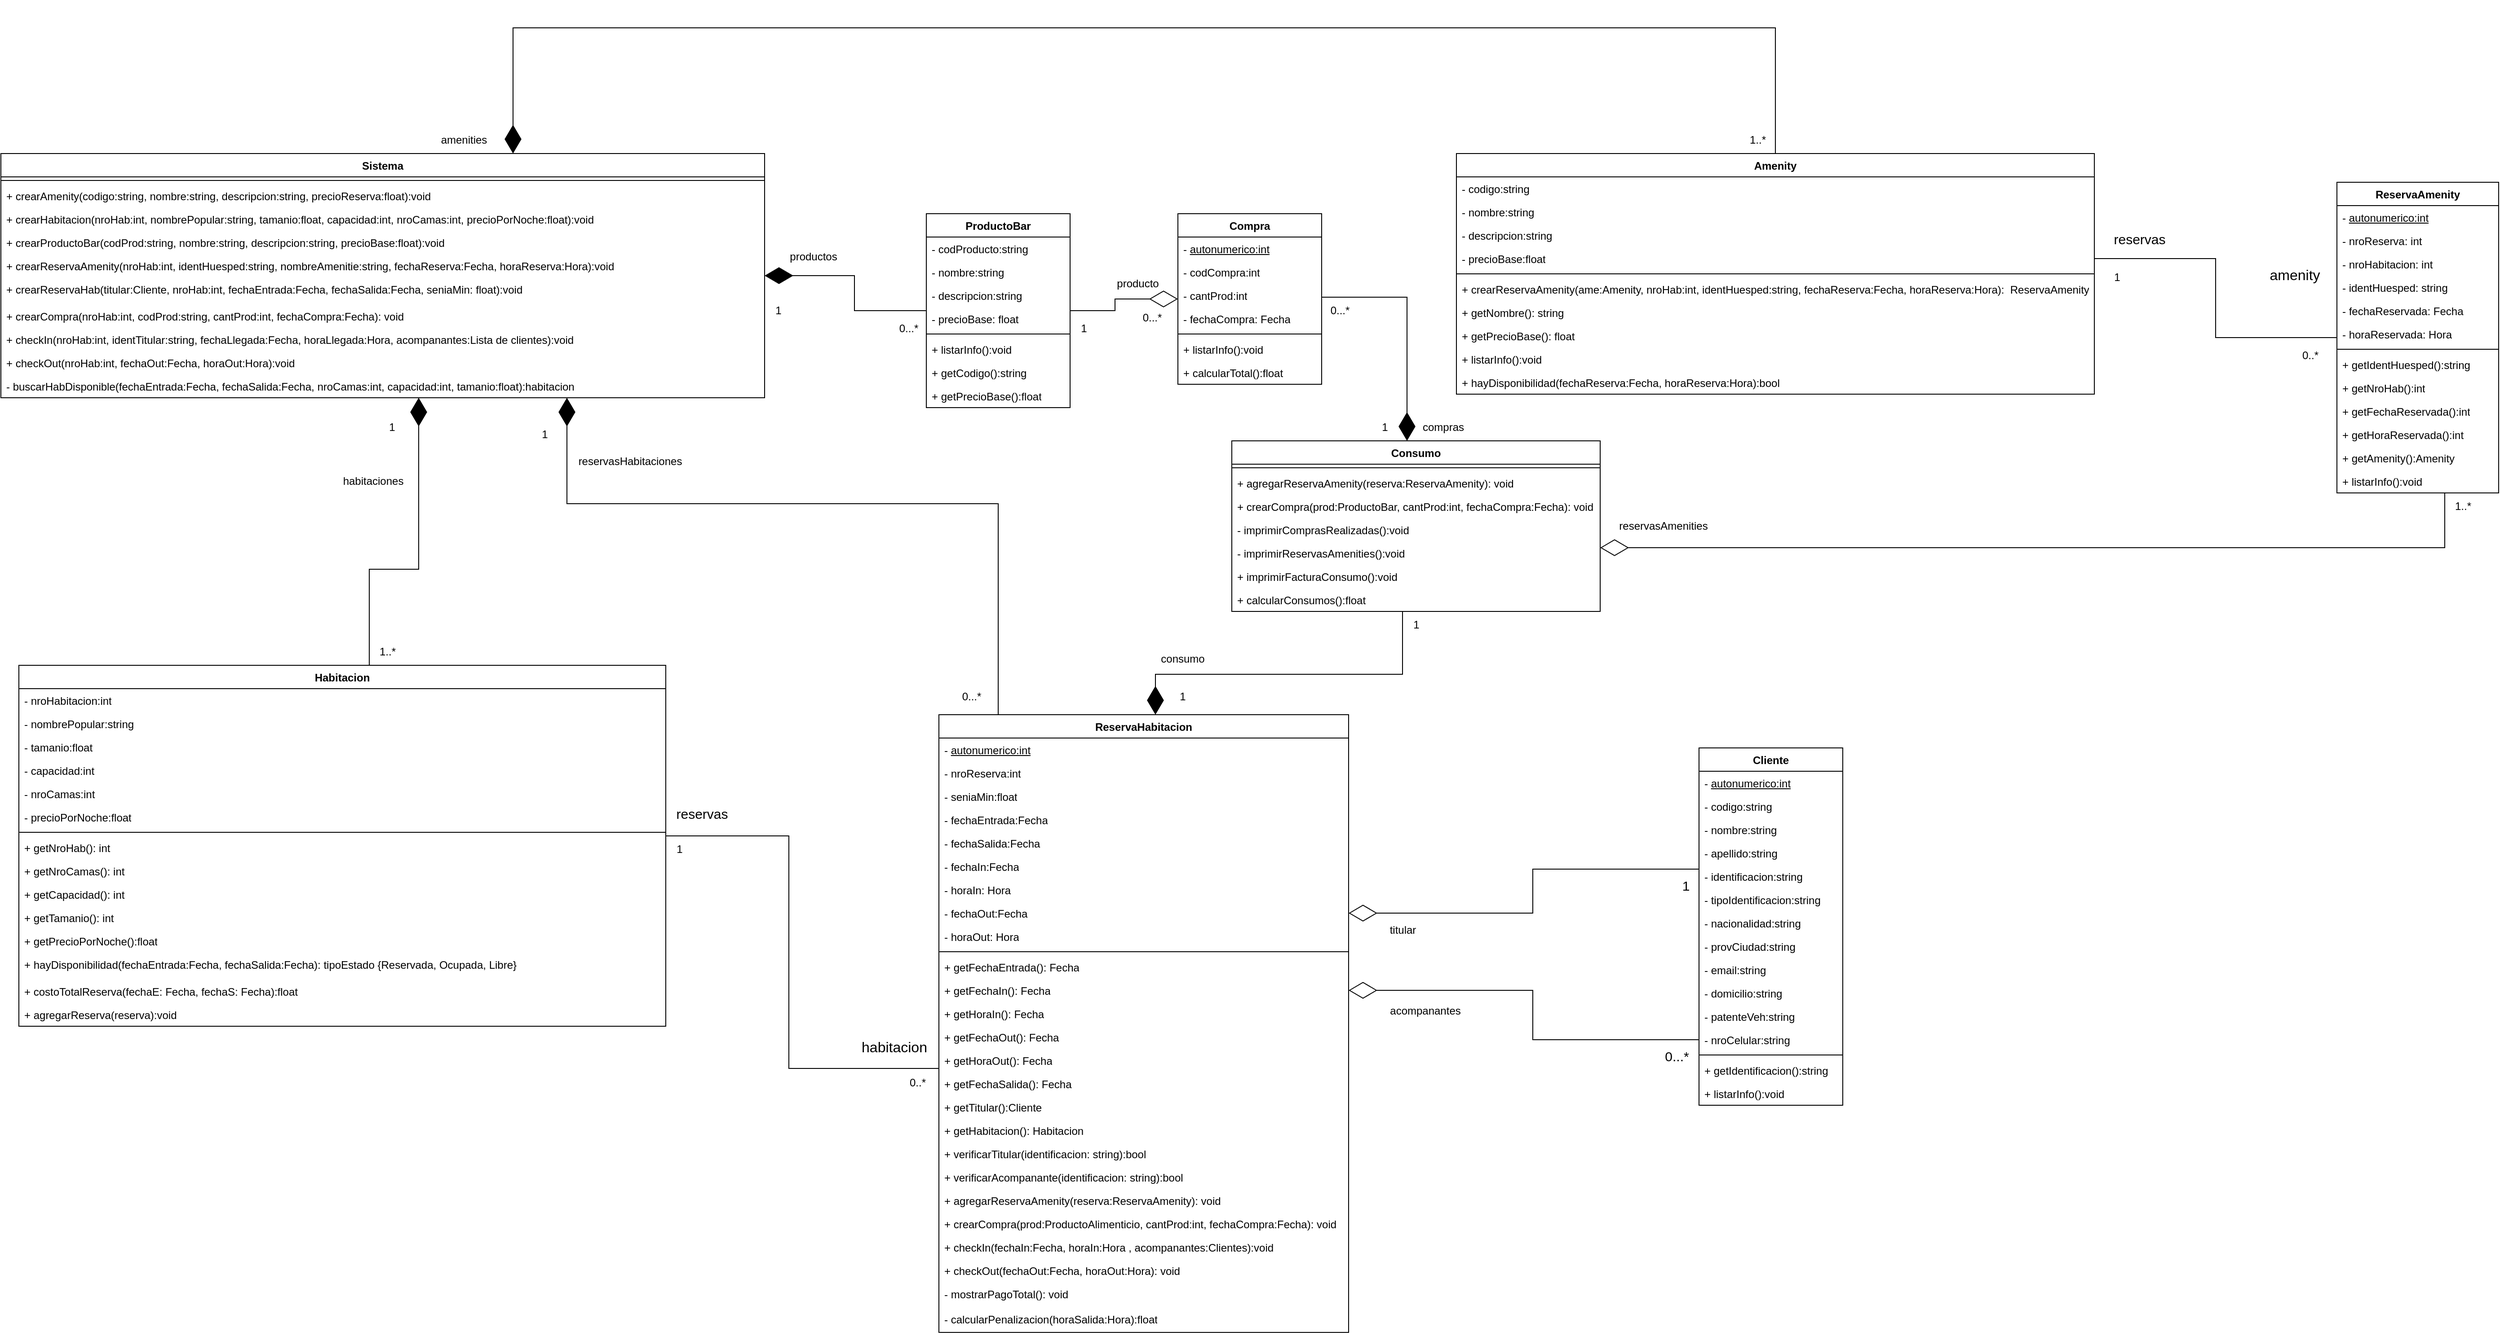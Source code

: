 <mxfile version="22.1.5" type="device">
  <diagram name="Página-1" id="7AKAMnoTI9akMSZus5dm">
    <mxGraphModel dx="8397" dy="5479" grid="1" gridSize="10" guides="1" tooltips="1" connect="1" arrows="1" fold="1" page="1" pageScale="1" pageWidth="827" pageHeight="1169" math="0" shadow="0">
      <root>
        <mxCell id="0" />
        <mxCell id="1" parent="0" />
        <mxCell id="BxjMq_bjidp_WkL2_Z5M-1" style="edgeStyle=orthogonalEdgeStyle;rounded=0;orthogonalLoop=1;jettySize=auto;html=1;endArrow=none;endFill=0;startArrow=diamondThin;startFill=1;startSize=29;entryX=0.5;entryY=0;entryDx=0;entryDy=0;endSize=9;" edge="1" parent="1" source="BxjMq_bjidp_WkL2_Z5M-3" target="BxjMq_bjidp_WkL2_Z5M-77">
          <mxGeometry relative="1" as="geometry">
            <Array as="points">
              <mxPoint x="-50" y="-1030" />
              <mxPoint x="1355" y="-1030" />
            </Array>
            <mxPoint x="-50" y="-909" as="sourcePoint" />
            <mxPoint x="1415" y="-930" as="targetPoint" />
          </mxGeometry>
        </mxCell>
        <mxCell id="BxjMq_bjidp_WkL2_Z5M-2" style="edgeStyle=orthogonalEdgeStyle;rounded=0;orthogonalLoop=1;jettySize=auto;html=1;entryX=0.25;entryY=0;entryDx=0;entryDy=0;endArrow=none;endFill=0;startArrow=diamondThin;startFill=1;startSize=29;" edge="1" parent="1" source="BxjMq_bjidp_WkL2_Z5M-3" target="BxjMq_bjidp_WkL2_Z5M-30">
          <mxGeometry relative="1" as="geometry">
            <Array as="points">
              <mxPoint x="10" y="-500" />
              <mxPoint x="490" y="-500" />
            </Array>
          </mxGeometry>
        </mxCell>
        <mxCell id="BxjMq_bjidp_WkL2_Z5M-3" value="Sistema" style="swimlane;fontStyle=1;align=center;verticalAlign=top;childLayout=stackLayout;horizontal=1;startSize=26;horizontalStack=0;resizeParent=1;resizeParentMax=0;resizeLast=0;collapsible=1;marginBottom=0;whiteSpace=wrap;html=1;" vertex="1" parent="1">
          <mxGeometry x="-620" y="-890" width="850" height="272" as="geometry" />
        </mxCell>
        <mxCell id="BxjMq_bjidp_WkL2_Z5M-4" value="" style="line;strokeWidth=1;fillColor=none;align=left;verticalAlign=middle;spacingTop=-1;spacingLeft=3;spacingRight=3;rotatable=0;labelPosition=right;points=[];portConstraint=eastwest;strokeColor=inherit;" vertex="1" parent="BxjMq_bjidp_WkL2_Z5M-3">
          <mxGeometry y="26" width="850" height="8" as="geometry" />
        </mxCell>
        <mxCell id="BxjMq_bjidp_WkL2_Z5M-5" value="+ crearAmenity(codigo:string, nombre:string, descripcion:string, precioReserva:float):void" style="text;strokeColor=none;fillColor=none;align=left;verticalAlign=top;spacingLeft=4;spacingRight=4;overflow=hidden;rotatable=0;points=[[0,0.5],[1,0.5]];portConstraint=eastwest;whiteSpace=wrap;html=1;" vertex="1" parent="BxjMq_bjidp_WkL2_Z5M-3">
          <mxGeometry y="34" width="850" height="26" as="geometry" />
        </mxCell>
        <mxCell id="BxjMq_bjidp_WkL2_Z5M-6" value="+ crearHabitacion(nroHab:int, nombrePopular:string, tamanio:float, capacidad:int, nroCamas:int, precioPorNoche:float):void" style="text;strokeColor=none;fillColor=none;align=left;verticalAlign=top;spacingLeft=4;spacingRight=4;overflow=hidden;rotatable=0;points=[[0,0.5],[1,0.5]];portConstraint=eastwest;whiteSpace=wrap;html=1;" vertex="1" parent="BxjMq_bjidp_WkL2_Z5M-3">
          <mxGeometry y="60" width="850" height="26" as="geometry" />
        </mxCell>
        <mxCell id="BxjMq_bjidp_WkL2_Z5M-7" value="+ crearProductoBar(codProd:string, nombre:string, descripcion:string, precioBase:float):void" style="text;strokeColor=none;fillColor=none;align=left;verticalAlign=top;spacingLeft=4;spacingRight=4;overflow=hidden;rotatable=0;points=[[0,0.5],[1,0.5]];portConstraint=eastwest;whiteSpace=wrap;html=1;" vertex="1" parent="BxjMq_bjidp_WkL2_Z5M-3">
          <mxGeometry y="86" width="850" height="26" as="geometry" />
        </mxCell>
        <mxCell id="BxjMq_bjidp_WkL2_Z5M-8" value="+ crearReservaAmenity(nroHab:int, identHuesped:string, nombreAmenitie:string, fechaReserva:Fecha, horaReserva:Hora):void" style="text;strokeColor=none;fillColor=none;align=left;verticalAlign=top;spacingLeft=4;spacingRight=4;overflow=hidden;rotatable=0;points=[[0,0.5],[1,0.5]];portConstraint=eastwest;whiteSpace=wrap;html=1;" vertex="1" parent="BxjMq_bjidp_WkL2_Z5M-3">
          <mxGeometry y="112" width="850" height="26" as="geometry" />
        </mxCell>
        <mxCell id="BxjMq_bjidp_WkL2_Z5M-9" value="+ crearReservaHab(titular:Cliente, nroHab:int, fechaEntrada:Fecha, fechaSalida:Fecha, seniaMin: float):void" style="text;strokeColor=none;fillColor=none;align=left;verticalAlign=top;spacingLeft=4;spacingRight=4;overflow=hidden;rotatable=0;points=[[0,0.5],[1,0.5]];portConstraint=eastwest;whiteSpace=wrap;html=1;" vertex="1" parent="BxjMq_bjidp_WkL2_Z5M-3">
          <mxGeometry y="138" width="850" height="30" as="geometry" />
        </mxCell>
        <mxCell id="BxjMq_bjidp_WkL2_Z5M-10" value="+ crearCompra(nroHab:int, codProd:string, cantProd:int, fechaCompra:Fecha): void" style="text;strokeColor=none;fillColor=none;align=left;verticalAlign=top;spacingLeft=4;spacingRight=4;overflow=hidden;rotatable=0;points=[[0,0.5],[1,0.5]];portConstraint=eastwest;whiteSpace=wrap;html=1;" vertex="1" parent="BxjMq_bjidp_WkL2_Z5M-3">
          <mxGeometry y="168" width="850" height="26" as="geometry" />
        </mxCell>
        <mxCell id="BxjMq_bjidp_WkL2_Z5M-11" value="+ checkIn(nroHab:int, identTitular:string, fechaLlegada:Fecha, horaLlegada:Hora, acompanantes:Lista de clientes):void" style="text;strokeColor=none;fillColor=none;align=left;verticalAlign=top;spacingLeft=4;spacingRight=4;overflow=hidden;rotatable=0;points=[[0,0.5],[1,0.5]];portConstraint=eastwest;whiteSpace=wrap;html=1;" vertex="1" parent="BxjMq_bjidp_WkL2_Z5M-3">
          <mxGeometry y="194" width="850" height="26" as="geometry" />
        </mxCell>
        <mxCell id="BxjMq_bjidp_WkL2_Z5M-12" value="+ checkOut(nroHab:int, fechaOut:Fecha, horaOut:Hora):void" style="text;strokeColor=none;fillColor=none;align=left;verticalAlign=top;spacingLeft=4;spacingRight=4;overflow=hidden;rotatable=0;points=[[0,0.5],[1,0.5]];portConstraint=eastwest;whiteSpace=wrap;html=1;" vertex="1" parent="BxjMq_bjidp_WkL2_Z5M-3">
          <mxGeometry y="220" width="850" height="26" as="geometry" />
        </mxCell>
        <mxCell id="BxjMq_bjidp_WkL2_Z5M-13" value="- buscarHabDisponible(fechaEntrada:Fecha, fechaSalida:Fecha, nroCamas:int, capacidad:int, tamanio:float):habitacion" style="text;strokeColor=none;fillColor=none;align=left;verticalAlign=top;spacingLeft=4;spacingRight=4;overflow=hidden;rotatable=0;points=[[0,0.5],[1,0.5]];portConstraint=eastwest;whiteSpace=wrap;html=1;" vertex="1" parent="BxjMq_bjidp_WkL2_Z5M-3">
          <mxGeometry y="246" width="850" height="26" as="geometry" />
        </mxCell>
        <mxCell id="BxjMq_bjidp_WkL2_Z5M-14" value="Habitacion" style="swimlane;fontStyle=1;align=center;verticalAlign=top;childLayout=stackLayout;horizontal=1;startSize=26;horizontalStack=0;resizeParent=1;resizeParentMax=0;resizeLast=0;collapsible=1;marginBottom=0;whiteSpace=wrap;html=1;" vertex="1" parent="1">
          <mxGeometry x="-600" y="-320" width="720" height="402" as="geometry" />
        </mxCell>
        <mxCell id="BxjMq_bjidp_WkL2_Z5M-15" value="- nroHabitacion:int" style="text;strokeColor=none;fillColor=none;align=left;verticalAlign=top;spacingLeft=4;spacingRight=4;overflow=hidden;rotatable=0;points=[[0,0.5],[1,0.5]];portConstraint=eastwest;whiteSpace=wrap;html=1;" vertex="1" parent="BxjMq_bjidp_WkL2_Z5M-14">
          <mxGeometry y="26" width="720" height="26" as="geometry" />
        </mxCell>
        <mxCell id="BxjMq_bjidp_WkL2_Z5M-16" value="- nombrePopular:string" style="text;strokeColor=none;fillColor=none;align=left;verticalAlign=top;spacingLeft=4;spacingRight=4;overflow=hidden;rotatable=0;points=[[0,0.5],[1,0.5]];portConstraint=eastwest;whiteSpace=wrap;html=1;" vertex="1" parent="BxjMq_bjidp_WkL2_Z5M-14">
          <mxGeometry y="52" width="720" height="26" as="geometry" />
        </mxCell>
        <mxCell id="BxjMq_bjidp_WkL2_Z5M-17" value="- tamanio:float" style="text;strokeColor=none;fillColor=none;align=left;verticalAlign=top;spacingLeft=4;spacingRight=4;overflow=hidden;rotatable=0;points=[[0,0.5],[1,0.5]];portConstraint=eastwest;whiteSpace=wrap;html=1;" vertex="1" parent="BxjMq_bjidp_WkL2_Z5M-14">
          <mxGeometry y="78" width="720" height="26" as="geometry" />
        </mxCell>
        <mxCell id="BxjMq_bjidp_WkL2_Z5M-18" value="- capacidad:int" style="text;strokeColor=none;fillColor=none;align=left;verticalAlign=top;spacingLeft=4;spacingRight=4;overflow=hidden;rotatable=0;points=[[0,0.5],[1,0.5]];portConstraint=eastwest;whiteSpace=wrap;html=1;" vertex="1" parent="BxjMq_bjidp_WkL2_Z5M-14">
          <mxGeometry y="104" width="720" height="26" as="geometry" />
        </mxCell>
        <mxCell id="BxjMq_bjidp_WkL2_Z5M-19" value="- nroCamas:int" style="text;strokeColor=none;fillColor=none;align=left;verticalAlign=top;spacingLeft=4;spacingRight=4;overflow=hidden;rotatable=0;points=[[0,0.5],[1,0.5]];portConstraint=eastwest;whiteSpace=wrap;html=1;" vertex="1" parent="BxjMq_bjidp_WkL2_Z5M-14">
          <mxGeometry y="130" width="720" height="26" as="geometry" />
        </mxCell>
        <mxCell id="BxjMq_bjidp_WkL2_Z5M-20" value="- precioPorNoche:float" style="text;strokeColor=none;fillColor=none;align=left;verticalAlign=top;spacingLeft=4;spacingRight=4;overflow=hidden;rotatable=0;points=[[0,0.5],[1,0.5]];portConstraint=eastwest;whiteSpace=wrap;html=1;" vertex="1" parent="BxjMq_bjidp_WkL2_Z5M-14">
          <mxGeometry y="156" width="720" height="26" as="geometry" />
        </mxCell>
        <mxCell id="BxjMq_bjidp_WkL2_Z5M-21" value="" style="line;strokeWidth=1;fillColor=none;align=left;verticalAlign=middle;spacingTop=-1;spacingLeft=3;spacingRight=3;rotatable=0;labelPosition=right;points=[];portConstraint=eastwest;strokeColor=inherit;" vertex="1" parent="BxjMq_bjidp_WkL2_Z5M-14">
          <mxGeometry y="182" width="720" height="8" as="geometry" />
        </mxCell>
        <mxCell id="BxjMq_bjidp_WkL2_Z5M-22" value="+ getNroHab(): int" style="text;strokeColor=none;fillColor=none;align=left;verticalAlign=top;spacingLeft=4;spacingRight=4;overflow=hidden;rotatable=0;points=[[0,0.5],[1,0.5]];portConstraint=eastwest;whiteSpace=wrap;html=1;" vertex="1" parent="BxjMq_bjidp_WkL2_Z5M-14">
          <mxGeometry y="190" width="720" height="26" as="geometry" />
        </mxCell>
        <mxCell id="BxjMq_bjidp_WkL2_Z5M-23" value="+ getNroCamas(): int" style="text;strokeColor=none;fillColor=none;align=left;verticalAlign=top;spacingLeft=4;spacingRight=4;overflow=hidden;rotatable=0;points=[[0,0.5],[1,0.5]];portConstraint=eastwest;whiteSpace=wrap;html=1;" vertex="1" parent="BxjMq_bjidp_WkL2_Z5M-14">
          <mxGeometry y="216" width="720" height="26" as="geometry" />
        </mxCell>
        <mxCell id="BxjMq_bjidp_WkL2_Z5M-24" value="+ getCapacidad(): int" style="text;strokeColor=none;fillColor=none;align=left;verticalAlign=top;spacingLeft=4;spacingRight=4;overflow=hidden;rotatable=0;points=[[0,0.5],[1,0.5]];portConstraint=eastwest;whiteSpace=wrap;html=1;" vertex="1" parent="BxjMq_bjidp_WkL2_Z5M-14">
          <mxGeometry y="242" width="720" height="26" as="geometry" />
        </mxCell>
        <mxCell id="BxjMq_bjidp_WkL2_Z5M-25" value="+ getTamanio(): int" style="text;strokeColor=none;fillColor=none;align=left;verticalAlign=top;spacingLeft=4;spacingRight=4;overflow=hidden;rotatable=0;points=[[0,0.5],[1,0.5]];portConstraint=eastwest;whiteSpace=wrap;html=1;" vertex="1" parent="BxjMq_bjidp_WkL2_Z5M-14">
          <mxGeometry y="268" width="720" height="26" as="geometry" />
        </mxCell>
        <mxCell id="BxjMq_bjidp_WkL2_Z5M-26" value="+ getPrecioPorNoche():float" style="text;strokeColor=none;fillColor=none;align=left;verticalAlign=top;spacingLeft=4;spacingRight=4;overflow=hidden;rotatable=0;points=[[0,0.5],[1,0.5]];portConstraint=eastwest;whiteSpace=wrap;html=1;" vertex="1" parent="BxjMq_bjidp_WkL2_Z5M-14">
          <mxGeometry y="294" width="720" height="26" as="geometry" />
        </mxCell>
        <mxCell id="BxjMq_bjidp_WkL2_Z5M-27" value="+ hayDisponibilidad(fechaEntrada:Fecha, fechaSalida:Fecha): tipoEstado {Reservada, Ocupada, Libre}" style="text;align=left;verticalAlign=top;spacingLeft=4;spacingRight=4;overflow=hidden;rotatable=0;points=[[0,0.5],[1,0.5]];portConstraint=eastwest;whiteSpace=wrap;html=1;" vertex="1" parent="BxjMq_bjidp_WkL2_Z5M-14">
          <mxGeometry y="320" width="720" height="30" as="geometry" />
        </mxCell>
        <mxCell id="BxjMq_bjidp_WkL2_Z5M-28" value="+ costoTotalReserva(fechaE: Fecha, fechaS: Fecha):float" style="text;strokeColor=none;fillColor=none;align=left;verticalAlign=top;spacingLeft=4;spacingRight=4;overflow=hidden;rotatable=0;points=[[0,0.5],[1,0.5]];portConstraint=eastwest;whiteSpace=wrap;html=1;" vertex="1" parent="BxjMq_bjidp_WkL2_Z5M-14">
          <mxGeometry y="350" width="720" height="26" as="geometry" />
        </mxCell>
        <mxCell id="BxjMq_bjidp_WkL2_Z5M-29" value="+ agregarReserva(reserva):void" style="text;strokeColor=none;fillColor=none;align=left;verticalAlign=top;spacingLeft=4;spacingRight=4;overflow=hidden;rotatable=0;points=[[0,0.5],[1,0.5]];portConstraint=eastwest;whiteSpace=wrap;html=1;" vertex="1" parent="BxjMq_bjidp_WkL2_Z5M-14">
          <mxGeometry y="376" width="720" height="26" as="geometry" />
        </mxCell>
        <mxCell id="BxjMq_bjidp_WkL2_Z5M-30" value="ReservaHabitacion" style="swimlane;fontStyle=1;align=center;verticalAlign=top;childLayout=stackLayout;horizontal=1;startSize=26;horizontalStack=0;resizeParent=1;resizeParentMax=0;resizeLast=0;collapsible=1;marginBottom=0;whiteSpace=wrap;html=1;" vertex="1" parent="1">
          <mxGeometry x="424" y="-265" width="456" height="688" as="geometry" />
        </mxCell>
        <mxCell id="BxjMq_bjidp_WkL2_Z5M-31" value="- &lt;u&gt;autonumerico:int&lt;/u&gt;" style="text;strokeColor=none;fillColor=none;align=left;verticalAlign=top;spacingLeft=4;spacingRight=4;overflow=hidden;rotatable=0;points=[[0,0.5],[1,0.5]];portConstraint=eastwest;whiteSpace=wrap;html=1;" vertex="1" parent="BxjMq_bjidp_WkL2_Z5M-30">
          <mxGeometry y="26" width="456" height="26" as="geometry" />
        </mxCell>
        <mxCell id="BxjMq_bjidp_WkL2_Z5M-32" value="- nroReserva:int" style="text;strokeColor=none;fillColor=none;align=left;verticalAlign=top;spacingLeft=4;spacingRight=4;overflow=hidden;rotatable=0;points=[[0,0.5],[1,0.5]];portConstraint=eastwest;whiteSpace=wrap;html=1;" vertex="1" parent="BxjMq_bjidp_WkL2_Z5M-30">
          <mxGeometry y="52" width="456" height="26" as="geometry" />
        </mxCell>
        <mxCell id="BxjMq_bjidp_WkL2_Z5M-33" value="- seniaMin:float" style="text;strokeColor=none;fillColor=none;align=left;verticalAlign=top;spacingLeft=4;spacingRight=4;overflow=hidden;rotatable=0;points=[[0,0.5],[1,0.5]];portConstraint=eastwest;whiteSpace=wrap;html=1;" vertex="1" parent="BxjMq_bjidp_WkL2_Z5M-30">
          <mxGeometry y="78" width="456" height="26" as="geometry" />
        </mxCell>
        <mxCell id="BxjMq_bjidp_WkL2_Z5M-34" value="- fechaEntrada:Fecha" style="text;strokeColor=none;fillColor=none;align=left;verticalAlign=top;spacingLeft=4;spacingRight=4;overflow=hidden;rotatable=0;points=[[0,0.5],[1,0.5]];portConstraint=eastwest;whiteSpace=wrap;html=1;" vertex="1" parent="BxjMq_bjidp_WkL2_Z5M-30">
          <mxGeometry y="104" width="456" height="26" as="geometry" />
        </mxCell>
        <mxCell id="BxjMq_bjidp_WkL2_Z5M-35" value="- fechaSalida:Fecha" style="text;strokeColor=none;fillColor=none;align=left;verticalAlign=top;spacingLeft=4;spacingRight=4;overflow=hidden;rotatable=0;points=[[0,0.5],[1,0.5]];portConstraint=eastwest;whiteSpace=wrap;html=1;" vertex="1" parent="BxjMq_bjidp_WkL2_Z5M-30">
          <mxGeometry y="130" width="456" height="26" as="geometry" />
        </mxCell>
        <mxCell id="BxjMq_bjidp_WkL2_Z5M-36" value="- fechaIn:Fecha" style="text;strokeColor=none;fillColor=none;align=left;verticalAlign=top;spacingLeft=4;spacingRight=4;overflow=hidden;rotatable=0;points=[[0,0.5],[1,0.5]];portConstraint=eastwest;whiteSpace=wrap;html=1;" vertex="1" parent="BxjMq_bjidp_WkL2_Z5M-30">
          <mxGeometry y="156" width="456" height="26" as="geometry" />
        </mxCell>
        <mxCell id="BxjMq_bjidp_WkL2_Z5M-37" value="- horaIn: Hora" style="text;strokeColor=none;fillColor=none;align=left;verticalAlign=top;spacingLeft=4;spacingRight=4;overflow=hidden;rotatable=0;points=[[0,0.5],[1,0.5]];portConstraint=eastwest;whiteSpace=wrap;html=1;" vertex="1" parent="BxjMq_bjidp_WkL2_Z5M-30">
          <mxGeometry y="182" width="456" height="26" as="geometry" />
        </mxCell>
        <mxCell id="BxjMq_bjidp_WkL2_Z5M-38" value="- fechaOut:Fecha" style="text;strokeColor=none;fillColor=none;align=left;verticalAlign=top;spacingLeft=4;spacingRight=4;overflow=hidden;rotatable=0;points=[[0,0.5],[1,0.5]];portConstraint=eastwest;whiteSpace=wrap;html=1;" vertex="1" parent="BxjMq_bjidp_WkL2_Z5M-30">
          <mxGeometry y="208" width="456" height="26" as="geometry" />
        </mxCell>
        <mxCell id="BxjMq_bjidp_WkL2_Z5M-39" value="- horaOut: Hora" style="text;strokeColor=none;fillColor=none;align=left;verticalAlign=top;spacingLeft=4;spacingRight=4;overflow=hidden;rotatable=0;points=[[0,0.5],[1,0.5]];portConstraint=eastwest;whiteSpace=wrap;html=1;" vertex="1" parent="BxjMq_bjidp_WkL2_Z5M-30">
          <mxGeometry y="234" width="456" height="26" as="geometry" />
        </mxCell>
        <mxCell id="BxjMq_bjidp_WkL2_Z5M-40" value="" style="line;strokeWidth=1;fillColor=none;align=left;verticalAlign=middle;spacingTop=-1;spacingLeft=3;spacingRight=3;rotatable=0;labelPosition=right;points=[];portConstraint=eastwest;strokeColor=inherit;" vertex="1" parent="BxjMq_bjidp_WkL2_Z5M-30">
          <mxGeometry y="260" width="456" height="8" as="geometry" />
        </mxCell>
        <mxCell id="BxjMq_bjidp_WkL2_Z5M-41" value="+ getFechaEntrada(): Fecha" style="text;strokeColor=none;fillColor=none;align=left;verticalAlign=top;spacingLeft=4;spacingRight=4;overflow=hidden;rotatable=0;points=[[0,0.5],[1,0.5]];portConstraint=eastwest;whiteSpace=wrap;html=1;" vertex="1" parent="BxjMq_bjidp_WkL2_Z5M-30">
          <mxGeometry y="268" width="456" height="26" as="geometry" />
        </mxCell>
        <mxCell id="BxjMq_bjidp_WkL2_Z5M-42" value="+ getFechaIn(): Fecha" style="text;strokeColor=none;fillColor=none;align=left;verticalAlign=top;spacingLeft=4;spacingRight=4;overflow=hidden;rotatable=0;points=[[0,0.5],[1,0.5]];portConstraint=eastwest;whiteSpace=wrap;html=1;" vertex="1" parent="BxjMq_bjidp_WkL2_Z5M-30">
          <mxGeometry y="294" width="456" height="26" as="geometry" />
        </mxCell>
        <mxCell id="BxjMq_bjidp_WkL2_Z5M-43" value="+ getHoraIn(): Fecha" style="text;strokeColor=none;fillColor=none;align=left;verticalAlign=top;spacingLeft=4;spacingRight=4;overflow=hidden;rotatable=0;points=[[0,0.5],[1,0.5]];portConstraint=eastwest;whiteSpace=wrap;html=1;" vertex="1" parent="BxjMq_bjidp_WkL2_Z5M-30">
          <mxGeometry y="320" width="456" height="26" as="geometry" />
        </mxCell>
        <mxCell id="BxjMq_bjidp_WkL2_Z5M-44" value="+ getFechaOut(): Fecha" style="text;strokeColor=none;fillColor=none;align=left;verticalAlign=top;spacingLeft=4;spacingRight=4;overflow=hidden;rotatable=0;points=[[0,0.5],[1,0.5]];portConstraint=eastwest;whiteSpace=wrap;html=1;" vertex="1" parent="BxjMq_bjidp_WkL2_Z5M-30">
          <mxGeometry y="346" width="456" height="26" as="geometry" />
        </mxCell>
        <mxCell id="BxjMq_bjidp_WkL2_Z5M-45" value="+ getHoraOut(): Fecha" style="text;strokeColor=none;fillColor=none;align=left;verticalAlign=top;spacingLeft=4;spacingRight=4;overflow=hidden;rotatable=0;points=[[0,0.5],[1,0.5]];portConstraint=eastwest;whiteSpace=wrap;html=1;" vertex="1" parent="BxjMq_bjidp_WkL2_Z5M-30">
          <mxGeometry y="372" width="456" height="26" as="geometry" />
        </mxCell>
        <mxCell id="BxjMq_bjidp_WkL2_Z5M-46" value="+ getFechaSalida(): Fecha" style="text;strokeColor=none;fillColor=none;align=left;verticalAlign=top;spacingLeft=4;spacingRight=4;overflow=hidden;rotatable=0;points=[[0,0.5],[1,0.5]];portConstraint=eastwest;whiteSpace=wrap;html=1;" vertex="1" parent="BxjMq_bjidp_WkL2_Z5M-30">
          <mxGeometry y="398" width="456" height="26" as="geometry" />
        </mxCell>
        <mxCell id="BxjMq_bjidp_WkL2_Z5M-47" value="+ getTitular():Cliente" style="text;strokeColor=none;fillColor=none;align=left;verticalAlign=top;spacingLeft=4;spacingRight=4;overflow=hidden;rotatable=0;points=[[0,0.5],[1,0.5]];portConstraint=eastwest;whiteSpace=wrap;html=1;" vertex="1" parent="BxjMq_bjidp_WkL2_Z5M-30">
          <mxGeometry y="424" width="456" height="26" as="geometry" />
        </mxCell>
        <mxCell id="BxjMq_bjidp_WkL2_Z5M-48" value="+ getHabitacion(): Habitacion" style="text;strokeColor=none;fillColor=none;align=left;verticalAlign=top;spacingLeft=4;spacingRight=4;overflow=hidden;rotatable=0;points=[[0,0.5],[1,0.5]];portConstraint=eastwest;whiteSpace=wrap;html=1;" vertex="1" parent="BxjMq_bjidp_WkL2_Z5M-30">
          <mxGeometry y="450" width="456" height="26" as="geometry" />
        </mxCell>
        <mxCell id="BxjMq_bjidp_WkL2_Z5M-49" value="+ verificarTitular(identificacion: string):bool" style="text;strokeColor=none;fillColor=none;align=left;verticalAlign=top;spacingLeft=4;spacingRight=4;overflow=hidden;rotatable=0;points=[[0,0.5],[1,0.5]];portConstraint=eastwest;whiteSpace=wrap;html=1;" vertex="1" parent="BxjMq_bjidp_WkL2_Z5M-30">
          <mxGeometry y="476" width="456" height="26" as="geometry" />
        </mxCell>
        <mxCell id="BxjMq_bjidp_WkL2_Z5M-50" value="+ verificarAcompanante(identificacion: string):bool" style="text;strokeColor=none;fillColor=none;align=left;verticalAlign=top;spacingLeft=4;spacingRight=4;overflow=hidden;rotatable=0;points=[[0,0.5],[1,0.5]];portConstraint=eastwest;whiteSpace=wrap;html=1;" vertex="1" parent="BxjMq_bjidp_WkL2_Z5M-30">
          <mxGeometry y="502" width="456" height="26" as="geometry" />
        </mxCell>
        <mxCell id="BxjMq_bjidp_WkL2_Z5M-51" value="+ agregarReservaAmenity(reserva:ReservaAmenity): void" style="text;strokeColor=none;fillColor=none;align=left;verticalAlign=top;spacingLeft=4;spacingRight=4;overflow=hidden;rotatable=0;points=[[0,0.5],[1,0.5]];portConstraint=eastwest;whiteSpace=wrap;html=1;" vertex="1" parent="BxjMq_bjidp_WkL2_Z5M-30">
          <mxGeometry y="528" width="456" height="26" as="geometry" />
        </mxCell>
        <mxCell id="BxjMq_bjidp_WkL2_Z5M-52" value="+ crearCompra(prod:ProductoAlimenticio, cantProd:int, fechaCompra:Fecha): void" style="text;strokeColor=none;fillColor=none;align=left;verticalAlign=top;spacingLeft=4;spacingRight=4;overflow=hidden;rotatable=0;points=[[0,0.5],[1,0.5]];portConstraint=eastwest;whiteSpace=wrap;html=1;" vertex="1" parent="BxjMq_bjidp_WkL2_Z5M-30">
          <mxGeometry y="554" width="456" height="26" as="geometry" />
        </mxCell>
        <mxCell id="BxjMq_bjidp_WkL2_Z5M-53" value="+ checkIn(fechaIn:Fecha, horaIn:Hora , acompanantes:Clientes):void" style="text;strokeColor=none;fillColor=none;align=left;verticalAlign=top;spacingLeft=4;spacingRight=4;overflow=hidden;rotatable=0;points=[[0,0.5],[1,0.5]];portConstraint=eastwest;whiteSpace=wrap;html=1;" vertex="1" parent="BxjMq_bjidp_WkL2_Z5M-30">
          <mxGeometry y="580" width="456" height="26" as="geometry" />
        </mxCell>
        <mxCell id="BxjMq_bjidp_WkL2_Z5M-54" value="+ checkOut(fechaOut:Fecha, horaOut:Hora): void" style="text;strokeColor=none;fillColor=none;align=left;verticalAlign=top;spacingLeft=4;spacingRight=4;overflow=hidden;rotatable=0;points=[[0,0.5],[1,0.5]];portConstraint=eastwest;whiteSpace=wrap;html=1;" vertex="1" parent="BxjMq_bjidp_WkL2_Z5M-30">
          <mxGeometry y="606" width="456" height="26" as="geometry" />
        </mxCell>
        <mxCell id="BxjMq_bjidp_WkL2_Z5M-55" value="- mostrarPagoTotal(): void" style="text;strokeColor=none;fillColor=none;align=left;verticalAlign=top;spacingLeft=4;spacingRight=4;overflow=hidden;rotatable=0;points=[[0,0.5],[1,0.5]];portConstraint=eastwest;whiteSpace=wrap;html=1;" vertex="1" parent="BxjMq_bjidp_WkL2_Z5M-30">
          <mxGeometry y="632" width="456" height="28" as="geometry" />
        </mxCell>
        <mxCell id="BxjMq_bjidp_WkL2_Z5M-56" value="- calcularPenalizacion(horaSalida:Hora):float" style="text;strokeColor=none;fillColor=none;align=left;verticalAlign=top;spacingLeft=4;spacingRight=4;overflow=hidden;rotatable=0;points=[[0,0.5],[1,0.5]];portConstraint=eastwest;whiteSpace=wrap;html=1;" vertex="1" parent="BxjMq_bjidp_WkL2_Z5M-30">
          <mxGeometry y="660" width="456" height="28" as="geometry" />
        </mxCell>
        <mxCell id="BxjMq_bjidp_WkL2_Z5M-57" style="edgeStyle=orthogonalEdgeStyle;rounded=0;orthogonalLoop=1;jettySize=auto;html=1;endArrow=diamondThin;endFill=1;endSize=29;" edge="1" parent="1" source="BxjMq_bjidp_WkL2_Z5M-59" target="BxjMq_bjidp_WkL2_Z5M-122">
          <mxGeometry relative="1" as="geometry">
            <Array as="points">
              <mxPoint x="945" y="-730" />
            </Array>
          </mxGeometry>
        </mxCell>
        <mxCell id="BxjMq_bjidp_WkL2_Z5M-58" style="edgeStyle=orthogonalEdgeStyle;rounded=0;orthogonalLoop=1;jettySize=auto;html=1;endArrow=none;endFill=0;startArrow=diamondThin;startFill=0;startSize=29;" edge="1" parent="1" source="BxjMq_bjidp_WkL2_Z5M-59" target="BxjMq_bjidp_WkL2_Z5M-68">
          <mxGeometry relative="1" as="geometry" />
        </mxCell>
        <mxCell id="BxjMq_bjidp_WkL2_Z5M-59" value="Compra" style="swimlane;fontStyle=1;align=center;verticalAlign=top;childLayout=stackLayout;horizontal=1;startSize=26;horizontalStack=0;resizeParent=1;resizeParentMax=0;resizeLast=0;collapsible=1;marginBottom=0;whiteSpace=wrap;html=1;" vertex="1" parent="1">
          <mxGeometry x="690" y="-823" width="160" height="190" as="geometry" />
        </mxCell>
        <mxCell id="BxjMq_bjidp_WkL2_Z5M-60" value="- &lt;u&gt;autonumerico:int&lt;/u&gt;" style="text;strokeColor=none;fillColor=none;align=left;verticalAlign=top;spacingLeft=4;spacingRight=4;overflow=hidden;rotatable=0;points=[[0,0.5],[1,0.5]];portConstraint=eastwest;whiteSpace=wrap;html=1;" vertex="1" parent="BxjMq_bjidp_WkL2_Z5M-59">
          <mxGeometry y="26" width="160" height="26" as="geometry" />
        </mxCell>
        <mxCell id="BxjMq_bjidp_WkL2_Z5M-61" value="- codCompra:int" style="text;strokeColor=none;fillColor=none;align=left;verticalAlign=top;spacingLeft=4;spacingRight=4;overflow=hidden;rotatable=0;points=[[0,0.5],[1,0.5]];portConstraint=eastwest;whiteSpace=wrap;html=1;" vertex="1" parent="BxjMq_bjidp_WkL2_Z5M-59">
          <mxGeometry y="52" width="160" height="26" as="geometry" />
        </mxCell>
        <mxCell id="BxjMq_bjidp_WkL2_Z5M-62" value="- cantProd:int" style="text;strokeColor=none;fillColor=none;align=left;verticalAlign=top;spacingLeft=4;spacingRight=4;overflow=hidden;rotatable=0;points=[[0,0.5],[1,0.5]];portConstraint=eastwest;whiteSpace=wrap;html=1;" vertex="1" parent="BxjMq_bjidp_WkL2_Z5M-59">
          <mxGeometry y="78" width="160" height="26" as="geometry" />
        </mxCell>
        <mxCell id="BxjMq_bjidp_WkL2_Z5M-63" value="- fechaCompra: Fecha" style="text;strokeColor=none;fillColor=none;align=left;verticalAlign=top;spacingLeft=4;spacingRight=4;overflow=hidden;rotatable=0;points=[[0,0.5],[1,0.5]];portConstraint=eastwest;whiteSpace=wrap;html=1;" vertex="1" parent="BxjMq_bjidp_WkL2_Z5M-59">
          <mxGeometry y="104" width="160" height="26" as="geometry" />
        </mxCell>
        <mxCell id="BxjMq_bjidp_WkL2_Z5M-64" value="" style="line;strokeWidth=1;fillColor=none;align=left;verticalAlign=middle;spacingTop=-1;spacingLeft=3;spacingRight=3;rotatable=0;labelPosition=right;points=[];portConstraint=eastwest;strokeColor=inherit;" vertex="1" parent="BxjMq_bjidp_WkL2_Z5M-59">
          <mxGeometry y="130" width="160" height="8" as="geometry" />
        </mxCell>
        <mxCell id="BxjMq_bjidp_WkL2_Z5M-65" value="+ listarInfo():void" style="text;strokeColor=none;fillColor=none;align=left;verticalAlign=top;spacingLeft=4;spacingRight=4;overflow=hidden;rotatable=0;points=[[0,0.5],[1,0.5]];portConstraint=eastwest;whiteSpace=wrap;html=1;" vertex="1" parent="BxjMq_bjidp_WkL2_Z5M-59">
          <mxGeometry y="138" width="160" height="26" as="geometry" />
        </mxCell>
        <mxCell id="BxjMq_bjidp_WkL2_Z5M-66" value="+ calcularTotal():float" style="text;strokeColor=none;fillColor=none;align=left;verticalAlign=top;spacingLeft=4;spacingRight=4;overflow=hidden;rotatable=0;points=[[0,0.5],[1,0.5]];portConstraint=eastwest;whiteSpace=wrap;html=1;" vertex="1" parent="BxjMq_bjidp_WkL2_Z5M-59">
          <mxGeometry y="164" width="160" height="26" as="geometry" />
        </mxCell>
        <mxCell id="BxjMq_bjidp_WkL2_Z5M-67" style="edgeStyle=orthogonalEdgeStyle;rounded=0;orthogonalLoop=1;jettySize=auto;html=1;endArrow=diamondThin;endFill=1;endSize=29;" edge="1" parent="1" source="BxjMq_bjidp_WkL2_Z5M-68" target="BxjMq_bjidp_WkL2_Z5M-3">
          <mxGeometry relative="1" as="geometry" />
        </mxCell>
        <mxCell id="BxjMq_bjidp_WkL2_Z5M-68" value="ProductoBar" style="swimlane;fontStyle=1;align=center;verticalAlign=top;childLayout=stackLayout;horizontal=1;startSize=26;horizontalStack=0;resizeParent=1;resizeParentMax=0;resizeLast=0;collapsible=1;marginBottom=0;whiteSpace=wrap;html=1;" vertex="1" parent="1">
          <mxGeometry x="410" y="-823" width="160" height="216" as="geometry" />
        </mxCell>
        <mxCell id="BxjMq_bjidp_WkL2_Z5M-69" value="- codProducto:string" style="text;strokeColor=none;fillColor=none;align=left;verticalAlign=top;spacingLeft=4;spacingRight=4;overflow=hidden;rotatable=0;points=[[0,0.5],[1,0.5]];portConstraint=eastwest;whiteSpace=wrap;html=1;" vertex="1" parent="BxjMq_bjidp_WkL2_Z5M-68">
          <mxGeometry y="26" width="160" height="26" as="geometry" />
        </mxCell>
        <mxCell id="BxjMq_bjidp_WkL2_Z5M-70" value="- nombre:string" style="text;strokeColor=none;fillColor=none;align=left;verticalAlign=top;spacingLeft=4;spacingRight=4;overflow=hidden;rotatable=0;points=[[0,0.5],[1,0.5]];portConstraint=eastwest;whiteSpace=wrap;html=1;" vertex="1" parent="BxjMq_bjidp_WkL2_Z5M-68">
          <mxGeometry y="52" width="160" height="26" as="geometry" />
        </mxCell>
        <mxCell id="BxjMq_bjidp_WkL2_Z5M-71" value="- descripcion:string" style="text;strokeColor=none;fillColor=none;align=left;verticalAlign=top;spacingLeft=4;spacingRight=4;overflow=hidden;rotatable=0;points=[[0,0.5],[1,0.5]];portConstraint=eastwest;whiteSpace=wrap;html=1;" vertex="1" parent="BxjMq_bjidp_WkL2_Z5M-68">
          <mxGeometry y="78" width="160" height="26" as="geometry" />
        </mxCell>
        <mxCell id="BxjMq_bjidp_WkL2_Z5M-72" value="- precioBase: float" style="text;strokeColor=none;fillColor=none;align=left;verticalAlign=top;spacingLeft=4;spacingRight=4;overflow=hidden;rotatable=0;points=[[0,0.5],[1,0.5]];portConstraint=eastwest;whiteSpace=wrap;html=1;" vertex="1" parent="BxjMq_bjidp_WkL2_Z5M-68">
          <mxGeometry y="104" width="160" height="26" as="geometry" />
        </mxCell>
        <mxCell id="BxjMq_bjidp_WkL2_Z5M-73" value="" style="line;strokeWidth=1;fillColor=none;align=left;verticalAlign=middle;spacingTop=-1;spacingLeft=3;spacingRight=3;rotatable=0;labelPosition=right;points=[];portConstraint=eastwest;strokeColor=inherit;" vertex="1" parent="BxjMq_bjidp_WkL2_Z5M-68">
          <mxGeometry y="130" width="160" height="8" as="geometry" />
        </mxCell>
        <mxCell id="BxjMq_bjidp_WkL2_Z5M-74" value="+ listarInfo():void" style="text;strokeColor=none;fillColor=none;align=left;verticalAlign=top;spacingLeft=4;spacingRight=4;overflow=hidden;rotatable=0;points=[[0,0.5],[1,0.5]];portConstraint=eastwest;whiteSpace=wrap;html=1;" vertex="1" parent="BxjMq_bjidp_WkL2_Z5M-68">
          <mxGeometry y="138" width="160" height="26" as="geometry" />
        </mxCell>
        <mxCell id="BxjMq_bjidp_WkL2_Z5M-75" value="+ getCodigo():string" style="text;strokeColor=none;fillColor=none;align=left;verticalAlign=top;spacingLeft=4;spacingRight=4;overflow=hidden;rotatable=0;points=[[0,0.5],[1,0.5]];portConstraint=eastwest;whiteSpace=wrap;html=1;" vertex="1" parent="BxjMq_bjidp_WkL2_Z5M-68">
          <mxGeometry y="164" width="160" height="26" as="geometry" />
        </mxCell>
        <mxCell id="BxjMq_bjidp_WkL2_Z5M-76" value="+ getPrecioBase():float" style="text;strokeColor=none;fillColor=none;align=left;verticalAlign=top;spacingLeft=4;spacingRight=4;overflow=hidden;rotatable=0;points=[[0,0.5],[1,0.5]];portConstraint=eastwest;whiteSpace=wrap;html=1;" vertex="1" parent="BxjMq_bjidp_WkL2_Z5M-68">
          <mxGeometry y="190" width="160" height="26" as="geometry" />
        </mxCell>
        <mxCell id="BxjMq_bjidp_WkL2_Z5M-77" value="Amenity" style="swimlane;fontStyle=1;align=center;verticalAlign=top;childLayout=stackLayout;horizontal=1;startSize=26;horizontalStack=0;resizeParent=1;resizeParentMax=0;resizeLast=0;collapsible=1;marginBottom=0;whiteSpace=wrap;html=1;" vertex="1" parent="1">
          <mxGeometry x="1000" y="-890" width="710" height="268" as="geometry" />
        </mxCell>
        <mxCell id="BxjMq_bjidp_WkL2_Z5M-78" value="- codigo:string" style="text;strokeColor=none;fillColor=none;align=left;verticalAlign=top;spacingLeft=4;spacingRight=4;overflow=hidden;rotatable=0;points=[[0,0.5],[1,0.5]];portConstraint=eastwest;whiteSpace=wrap;html=1;" vertex="1" parent="BxjMq_bjidp_WkL2_Z5M-77">
          <mxGeometry y="26" width="710" height="26" as="geometry" />
        </mxCell>
        <mxCell id="BxjMq_bjidp_WkL2_Z5M-79" value="- nombre:string" style="text;strokeColor=none;fillColor=none;align=left;verticalAlign=top;spacingLeft=4;spacingRight=4;overflow=hidden;rotatable=0;points=[[0,0.5],[1,0.5]];portConstraint=eastwest;whiteSpace=wrap;html=1;" vertex="1" parent="BxjMq_bjidp_WkL2_Z5M-77">
          <mxGeometry y="52" width="710" height="26" as="geometry" />
        </mxCell>
        <mxCell id="BxjMq_bjidp_WkL2_Z5M-80" value="- descripcion:string" style="text;strokeColor=none;fillColor=none;align=left;verticalAlign=top;spacingLeft=4;spacingRight=4;overflow=hidden;rotatable=0;points=[[0,0.5],[1,0.5]];portConstraint=eastwest;whiteSpace=wrap;html=1;" vertex="1" parent="BxjMq_bjidp_WkL2_Z5M-77">
          <mxGeometry y="78" width="710" height="26" as="geometry" />
        </mxCell>
        <mxCell id="BxjMq_bjidp_WkL2_Z5M-81" value="- precioBase:float" style="text;strokeColor=none;fillColor=none;align=left;verticalAlign=top;spacingLeft=4;spacingRight=4;overflow=hidden;rotatable=0;points=[[0,0.5],[1,0.5]];portConstraint=eastwest;whiteSpace=wrap;html=1;" vertex="1" parent="BxjMq_bjidp_WkL2_Z5M-77">
          <mxGeometry y="104" width="710" height="26" as="geometry" />
        </mxCell>
        <mxCell id="BxjMq_bjidp_WkL2_Z5M-82" value="" style="line;strokeWidth=1;fillColor=none;align=left;verticalAlign=middle;spacingTop=-1;spacingLeft=3;spacingRight=3;rotatable=0;labelPosition=right;points=[];portConstraint=eastwest;strokeColor=inherit;" vertex="1" parent="BxjMq_bjidp_WkL2_Z5M-77">
          <mxGeometry y="130" width="710" height="8" as="geometry" />
        </mxCell>
        <mxCell id="BxjMq_bjidp_WkL2_Z5M-83" value="+ crearReservaAmenity(ame:Amenity, nroHab:int, identHuesped:string, fechaReserva:Fecha, horaReserva:Hora):&amp;nbsp; ReservaAmenity" style="text;strokeColor=none;fillColor=none;align=left;verticalAlign=top;spacingLeft=4;spacingRight=4;overflow=hidden;rotatable=0;points=[[0,0.5],[1,0.5]];portConstraint=eastwest;whiteSpace=wrap;html=1;" vertex="1" parent="BxjMq_bjidp_WkL2_Z5M-77">
          <mxGeometry y="138" width="710" height="26" as="geometry" />
        </mxCell>
        <mxCell id="BxjMq_bjidp_WkL2_Z5M-84" value="+ getNombre(): string" style="text;strokeColor=none;fillColor=none;align=left;verticalAlign=top;spacingLeft=4;spacingRight=4;overflow=hidden;rotatable=0;points=[[0,0.5],[1,0.5]];portConstraint=eastwest;whiteSpace=wrap;html=1;" vertex="1" parent="BxjMq_bjidp_WkL2_Z5M-77">
          <mxGeometry y="164" width="710" height="26" as="geometry" />
        </mxCell>
        <mxCell id="BxjMq_bjidp_WkL2_Z5M-85" value="+ getPrecioBase(): float" style="text;strokeColor=none;fillColor=none;align=left;verticalAlign=top;spacingLeft=4;spacingRight=4;overflow=hidden;rotatable=0;points=[[0,0.5],[1,0.5]];portConstraint=eastwest;whiteSpace=wrap;html=1;" vertex="1" parent="BxjMq_bjidp_WkL2_Z5M-77">
          <mxGeometry y="190" width="710" height="26" as="geometry" />
        </mxCell>
        <mxCell id="BxjMq_bjidp_WkL2_Z5M-86" value="+ listarInfo():void" style="text;strokeColor=none;fillColor=none;align=left;verticalAlign=top;spacingLeft=4;spacingRight=4;overflow=hidden;rotatable=0;points=[[0,0.5],[1,0.5]];portConstraint=eastwest;whiteSpace=wrap;html=1;" vertex="1" parent="BxjMq_bjidp_WkL2_Z5M-77">
          <mxGeometry y="216" width="710" height="26" as="geometry" />
        </mxCell>
        <mxCell id="BxjMq_bjidp_WkL2_Z5M-87" value="+ hayDisponibilidad(fechaReserva:Fecha, horaReserva:Hora):bool" style="text;strokeColor=none;fillColor=none;align=left;verticalAlign=top;spacingLeft=4;spacingRight=4;overflow=hidden;rotatable=0;points=[[0,0.5],[1,0.5]];portConstraint=eastwest;whiteSpace=wrap;html=1;" vertex="1" parent="BxjMq_bjidp_WkL2_Z5M-77">
          <mxGeometry y="242" width="710" height="26" as="geometry" />
        </mxCell>
        <mxCell id="BxjMq_bjidp_WkL2_Z5M-88" style="edgeStyle=orthogonalEdgeStyle;rounded=0;orthogonalLoop=1;jettySize=auto;html=1;endArrow=diamondThin;endFill=0;endSize=29;" edge="1" parent="1" source="BxjMq_bjidp_WkL2_Z5M-89" target="BxjMq_bjidp_WkL2_Z5M-122">
          <mxGeometry relative="1" as="geometry">
            <Array as="points">
              <mxPoint x="2100" y="-451" />
            </Array>
          </mxGeometry>
        </mxCell>
        <mxCell id="BxjMq_bjidp_WkL2_Z5M-89" value="ReservaAmenity" style="swimlane;fontStyle=1;align=center;verticalAlign=top;childLayout=stackLayout;horizontal=1;startSize=26;horizontalStack=0;resizeParent=1;resizeParentMax=0;resizeLast=0;collapsible=1;marginBottom=0;whiteSpace=wrap;html=1;" vertex="1" parent="1">
          <mxGeometry x="1980" y="-858" width="180" height="346" as="geometry" />
        </mxCell>
        <mxCell id="BxjMq_bjidp_WkL2_Z5M-90" value="- &lt;u&gt;autonumerico:int&lt;/u&gt;" style="text;strokeColor=none;fillColor=none;align=left;verticalAlign=top;spacingLeft=4;spacingRight=4;overflow=hidden;rotatable=0;points=[[0,0.5],[1,0.5]];portConstraint=eastwest;whiteSpace=wrap;html=1;" vertex="1" parent="BxjMq_bjidp_WkL2_Z5M-89">
          <mxGeometry y="26" width="180" height="26" as="geometry" />
        </mxCell>
        <mxCell id="BxjMq_bjidp_WkL2_Z5M-91" value="- nroReserva: int" style="text;strokeColor=none;fillColor=none;align=left;verticalAlign=top;spacingLeft=4;spacingRight=4;overflow=hidden;rotatable=0;points=[[0,0.5],[1,0.5]];portConstraint=eastwest;whiteSpace=wrap;html=1;" vertex="1" parent="BxjMq_bjidp_WkL2_Z5M-89">
          <mxGeometry y="52" width="180" height="26" as="geometry" />
        </mxCell>
        <mxCell id="BxjMq_bjidp_WkL2_Z5M-92" value="- nroHabitacion: int" style="text;strokeColor=none;fillColor=none;align=left;verticalAlign=top;spacingLeft=4;spacingRight=4;overflow=hidden;rotatable=0;points=[[0,0.5],[1,0.5]];portConstraint=eastwest;whiteSpace=wrap;html=1;" vertex="1" parent="BxjMq_bjidp_WkL2_Z5M-89">
          <mxGeometry y="78" width="180" height="26" as="geometry" />
        </mxCell>
        <mxCell id="BxjMq_bjidp_WkL2_Z5M-93" value="- identHuesped: string" style="text;strokeColor=none;fillColor=none;align=left;verticalAlign=top;spacingLeft=4;spacingRight=4;overflow=hidden;rotatable=0;points=[[0,0.5],[1,0.5]];portConstraint=eastwest;whiteSpace=wrap;html=1;" vertex="1" parent="BxjMq_bjidp_WkL2_Z5M-89">
          <mxGeometry y="104" width="180" height="26" as="geometry" />
        </mxCell>
        <mxCell id="BxjMq_bjidp_WkL2_Z5M-94" value="- fechaReservada: Fecha" style="text;strokeColor=none;fillColor=none;align=left;verticalAlign=top;spacingLeft=4;spacingRight=4;overflow=hidden;rotatable=0;points=[[0,0.5],[1,0.5]];portConstraint=eastwest;whiteSpace=wrap;html=1;" vertex="1" parent="BxjMq_bjidp_WkL2_Z5M-89">
          <mxGeometry y="130" width="180" height="26" as="geometry" />
        </mxCell>
        <mxCell id="BxjMq_bjidp_WkL2_Z5M-95" value="- horaReservada: Hora" style="text;strokeColor=none;fillColor=none;align=left;verticalAlign=top;spacingLeft=4;spacingRight=4;overflow=hidden;rotatable=0;points=[[0,0.5],[1,0.5]];portConstraint=eastwest;whiteSpace=wrap;html=1;" vertex="1" parent="BxjMq_bjidp_WkL2_Z5M-89">
          <mxGeometry y="156" width="180" height="26" as="geometry" />
        </mxCell>
        <mxCell id="BxjMq_bjidp_WkL2_Z5M-96" value="" style="line;strokeWidth=1;fillColor=none;align=left;verticalAlign=middle;spacingTop=-1;spacingLeft=3;spacingRight=3;rotatable=0;labelPosition=right;points=[];portConstraint=eastwest;strokeColor=inherit;" vertex="1" parent="BxjMq_bjidp_WkL2_Z5M-89">
          <mxGeometry y="182" width="180" height="8" as="geometry" />
        </mxCell>
        <mxCell id="BxjMq_bjidp_WkL2_Z5M-97" value="+ getIdentHuesped():string" style="text;strokeColor=none;fillColor=none;align=left;verticalAlign=top;spacingLeft=4;spacingRight=4;overflow=hidden;rotatable=0;points=[[0,0.5],[1,0.5]];portConstraint=eastwest;whiteSpace=wrap;html=1;" vertex="1" parent="BxjMq_bjidp_WkL2_Z5M-89">
          <mxGeometry y="190" width="180" height="26" as="geometry" />
        </mxCell>
        <mxCell id="BxjMq_bjidp_WkL2_Z5M-98" value="+ getNroHab():int" style="text;strokeColor=none;fillColor=none;align=left;verticalAlign=top;spacingLeft=4;spacingRight=4;overflow=hidden;rotatable=0;points=[[0,0.5],[1,0.5]];portConstraint=eastwest;whiteSpace=wrap;html=1;" vertex="1" parent="BxjMq_bjidp_WkL2_Z5M-89">
          <mxGeometry y="216" width="180" height="26" as="geometry" />
        </mxCell>
        <mxCell id="BxjMq_bjidp_WkL2_Z5M-99" value="+ getFechaReservada():int" style="text;strokeColor=none;fillColor=none;align=left;verticalAlign=top;spacingLeft=4;spacingRight=4;overflow=hidden;rotatable=0;points=[[0,0.5],[1,0.5]];portConstraint=eastwest;whiteSpace=wrap;html=1;" vertex="1" parent="BxjMq_bjidp_WkL2_Z5M-89">
          <mxGeometry y="242" width="180" height="26" as="geometry" />
        </mxCell>
        <mxCell id="BxjMq_bjidp_WkL2_Z5M-100" value="+ getHoraReservada():int" style="text;strokeColor=none;fillColor=none;align=left;verticalAlign=top;spacingLeft=4;spacingRight=4;overflow=hidden;rotatable=0;points=[[0,0.5],[1,0.5]];portConstraint=eastwest;whiteSpace=wrap;html=1;" vertex="1" parent="BxjMq_bjidp_WkL2_Z5M-89">
          <mxGeometry y="268" width="180" height="26" as="geometry" />
        </mxCell>
        <mxCell id="BxjMq_bjidp_WkL2_Z5M-101" value="+ getAmenity():Amenity" style="text;strokeColor=none;fillColor=none;align=left;verticalAlign=top;spacingLeft=4;spacingRight=4;overflow=hidden;rotatable=0;points=[[0,0.5],[1,0.5]];portConstraint=eastwest;whiteSpace=wrap;html=1;" vertex="1" parent="BxjMq_bjidp_WkL2_Z5M-89">
          <mxGeometry y="294" width="180" height="26" as="geometry" />
        </mxCell>
        <mxCell id="BxjMq_bjidp_WkL2_Z5M-102" value="+ listarInfo():void" style="text;strokeColor=none;fillColor=none;align=left;verticalAlign=top;spacingLeft=4;spacingRight=4;overflow=hidden;rotatable=0;points=[[0,0.5],[1,0.5]];portConstraint=eastwest;whiteSpace=wrap;html=1;" vertex="1" parent="BxjMq_bjidp_WkL2_Z5M-89">
          <mxGeometry y="320" width="180" height="26" as="geometry" />
        </mxCell>
        <mxCell id="BxjMq_bjidp_WkL2_Z5M-103" style="edgeStyle=orthogonalEdgeStyle;rounded=0;orthogonalLoop=1;jettySize=auto;html=1;exitX=0.5;exitY=0;exitDx=0;exitDy=0;endArrow=diamondThin;endFill=1;endSize=29;startSize=9;" edge="1" parent="1" source="BxjMq_bjidp_WkL2_Z5M-14" target="BxjMq_bjidp_WkL2_Z5M-3">
          <mxGeometry relative="1" as="geometry">
            <mxPoint x="-120.78" y="-529.61" as="targetPoint" />
            <Array as="points">
              <mxPoint x="-210" y="-427" />
              <mxPoint x="-155" y="-427" />
            </Array>
          </mxGeometry>
        </mxCell>
        <mxCell id="BxjMq_bjidp_WkL2_Z5M-104" value="habitaciones" style="text;html=1;align=center;verticalAlign=middle;resizable=0;points=[];autosize=1;strokeColor=none;fillColor=none;rotation=0;" vertex="1" parent="1">
          <mxGeometry x="-251" y="-540" width="90" height="30" as="geometry" />
        </mxCell>
        <mxCell id="BxjMq_bjidp_WkL2_Z5M-105" value="1..*" style="text;html=1;align=center;verticalAlign=middle;resizable=0;points=[];autosize=1;strokeColor=none;fillColor=none;rotation=0;fontSize=12;" vertex="1" parent="1">
          <mxGeometry x="-210" y="-350" width="40" height="30" as="geometry" />
        </mxCell>
        <mxCell id="BxjMq_bjidp_WkL2_Z5M-106" value="Cliente" style="swimlane;fontStyle=1;align=center;verticalAlign=top;childLayout=stackLayout;horizontal=1;startSize=26;horizontalStack=0;resizeParent=1;resizeParentMax=0;resizeLast=0;collapsible=1;marginBottom=0;whiteSpace=wrap;html=1;" vertex="1" parent="1">
          <mxGeometry x="1270" y="-228" width="160" height="398" as="geometry" />
        </mxCell>
        <mxCell id="BxjMq_bjidp_WkL2_Z5M-107" value="- &lt;u&gt;autonumerico:int&lt;/u&gt;" style="text;strokeColor=none;fillColor=none;align=left;verticalAlign=top;spacingLeft=4;spacingRight=4;overflow=hidden;rotatable=0;points=[[0,0.5],[1,0.5]];portConstraint=eastwest;whiteSpace=wrap;html=1;" vertex="1" parent="BxjMq_bjidp_WkL2_Z5M-106">
          <mxGeometry y="26" width="160" height="26" as="geometry" />
        </mxCell>
        <mxCell id="BxjMq_bjidp_WkL2_Z5M-108" value="- codigo:string" style="text;strokeColor=none;fillColor=none;align=left;verticalAlign=top;spacingLeft=4;spacingRight=4;overflow=hidden;rotatable=0;points=[[0,0.5],[1,0.5]];portConstraint=eastwest;whiteSpace=wrap;html=1;" vertex="1" parent="BxjMq_bjidp_WkL2_Z5M-106">
          <mxGeometry y="52" width="160" height="26" as="geometry" />
        </mxCell>
        <mxCell id="BxjMq_bjidp_WkL2_Z5M-109" value="- nombre:string" style="text;strokeColor=none;fillColor=none;align=left;verticalAlign=top;spacingLeft=4;spacingRight=4;overflow=hidden;rotatable=0;points=[[0,0.5],[1,0.5]];portConstraint=eastwest;whiteSpace=wrap;html=1;" vertex="1" parent="BxjMq_bjidp_WkL2_Z5M-106">
          <mxGeometry y="78" width="160" height="26" as="geometry" />
        </mxCell>
        <mxCell id="BxjMq_bjidp_WkL2_Z5M-110" value="- apellido:string" style="text;strokeColor=none;fillColor=none;align=left;verticalAlign=top;spacingLeft=4;spacingRight=4;overflow=hidden;rotatable=0;points=[[0,0.5],[1,0.5]];portConstraint=eastwest;whiteSpace=wrap;html=1;" vertex="1" parent="BxjMq_bjidp_WkL2_Z5M-106">
          <mxGeometry y="104" width="160" height="26" as="geometry" />
        </mxCell>
        <mxCell id="BxjMq_bjidp_WkL2_Z5M-111" value="- identificacion:string" style="text;strokeColor=none;fillColor=none;align=left;verticalAlign=top;spacingLeft=4;spacingRight=4;overflow=hidden;rotatable=0;points=[[0,0.5],[1,0.5]];portConstraint=eastwest;whiteSpace=wrap;html=1;" vertex="1" parent="BxjMq_bjidp_WkL2_Z5M-106">
          <mxGeometry y="130" width="160" height="26" as="geometry" />
        </mxCell>
        <mxCell id="BxjMq_bjidp_WkL2_Z5M-112" value="- tipoIdentificacion:string" style="text;strokeColor=none;fillColor=none;align=left;verticalAlign=top;spacingLeft=4;spacingRight=4;overflow=hidden;rotatable=0;points=[[0,0.5],[1,0.5]];portConstraint=eastwest;whiteSpace=wrap;html=1;" vertex="1" parent="BxjMq_bjidp_WkL2_Z5M-106">
          <mxGeometry y="156" width="160" height="26" as="geometry" />
        </mxCell>
        <mxCell id="BxjMq_bjidp_WkL2_Z5M-113" value="- nacionalidad:string" style="text;strokeColor=none;fillColor=none;align=left;verticalAlign=top;spacingLeft=4;spacingRight=4;overflow=hidden;rotatable=0;points=[[0,0.5],[1,0.5]];portConstraint=eastwest;whiteSpace=wrap;html=1;" vertex="1" parent="BxjMq_bjidp_WkL2_Z5M-106">
          <mxGeometry y="182" width="160" height="26" as="geometry" />
        </mxCell>
        <mxCell id="BxjMq_bjidp_WkL2_Z5M-114" value="- provCiudad:string" style="text;strokeColor=none;fillColor=none;align=left;verticalAlign=top;spacingLeft=4;spacingRight=4;overflow=hidden;rotatable=0;points=[[0,0.5],[1,0.5]];portConstraint=eastwest;whiteSpace=wrap;html=1;" vertex="1" parent="BxjMq_bjidp_WkL2_Z5M-106">
          <mxGeometry y="208" width="160" height="26" as="geometry" />
        </mxCell>
        <mxCell id="BxjMq_bjidp_WkL2_Z5M-115" value="- email:string" style="text;strokeColor=none;fillColor=none;align=left;verticalAlign=top;spacingLeft=4;spacingRight=4;overflow=hidden;rotatable=0;points=[[0,0.5],[1,0.5]];portConstraint=eastwest;whiteSpace=wrap;html=1;" vertex="1" parent="BxjMq_bjidp_WkL2_Z5M-106">
          <mxGeometry y="234" width="160" height="26" as="geometry" />
        </mxCell>
        <mxCell id="BxjMq_bjidp_WkL2_Z5M-116" value="- domicilio:string" style="text;strokeColor=none;fillColor=none;align=left;verticalAlign=top;spacingLeft=4;spacingRight=4;overflow=hidden;rotatable=0;points=[[0,0.5],[1,0.5]];portConstraint=eastwest;whiteSpace=wrap;html=1;" vertex="1" parent="BxjMq_bjidp_WkL2_Z5M-106">
          <mxGeometry y="260" width="160" height="26" as="geometry" />
        </mxCell>
        <mxCell id="BxjMq_bjidp_WkL2_Z5M-117" value="- patenteVeh:string" style="text;strokeColor=none;fillColor=none;align=left;verticalAlign=top;spacingLeft=4;spacingRight=4;overflow=hidden;rotatable=0;points=[[0,0.5],[1,0.5]];portConstraint=eastwest;whiteSpace=wrap;html=1;" vertex="1" parent="BxjMq_bjidp_WkL2_Z5M-106">
          <mxGeometry y="286" width="160" height="26" as="geometry" />
        </mxCell>
        <mxCell id="BxjMq_bjidp_WkL2_Z5M-118" value="- nroCelular:string" style="text;strokeColor=none;fillColor=none;align=left;verticalAlign=top;spacingLeft=4;spacingRight=4;overflow=hidden;rotatable=0;points=[[0,0.5],[1,0.5]];portConstraint=eastwest;whiteSpace=wrap;html=1;" vertex="1" parent="BxjMq_bjidp_WkL2_Z5M-106">
          <mxGeometry y="312" width="160" height="26" as="geometry" />
        </mxCell>
        <mxCell id="BxjMq_bjidp_WkL2_Z5M-119" value="" style="line;strokeWidth=1;fillColor=none;align=left;verticalAlign=middle;spacingTop=-1;spacingLeft=3;spacingRight=3;rotatable=0;labelPosition=right;points=[];portConstraint=eastwest;strokeColor=inherit;" vertex="1" parent="BxjMq_bjidp_WkL2_Z5M-106">
          <mxGeometry y="338" width="160" height="8" as="geometry" />
        </mxCell>
        <mxCell id="BxjMq_bjidp_WkL2_Z5M-120" value="+ getIdentificacion():string" style="text;strokeColor=none;fillColor=none;align=left;verticalAlign=top;spacingLeft=4;spacingRight=4;overflow=hidden;rotatable=0;points=[[0,0.5],[1,0.5]];portConstraint=eastwest;whiteSpace=wrap;html=1;" vertex="1" parent="BxjMq_bjidp_WkL2_Z5M-106">
          <mxGeometry y="346" width="160" height="26" as="geometry" />
        </mxCell>
        <mxCell id="BxjMq_bjidp_WkL2_Z5M-121" value="+ listarInfo():void" style="text;strokeColor=none;fillColor=none;align=left;verticalAlign=top;spacingLeft=4;spacingRight=4;overflow=hidden;rotatable=0;points=[[0,0.5],[1,0.5]];portConstraint=eastwest;whiteSpace=wrap;html=1;" vertex="1" parent="BxjMq_bjidp_WkL2_Z5M-106">
          <mxGeometry y="372" width="160" height="26" as="geometry" />
        </mxCell>
        <mxCell id="BxjMq_bjidp_WkL2_Z5M-122" value="Consumo" style="swimlane;fontStyle=1;align=center;verticalAlign=top;childLayout=stackLayout;horizontal=1;startSize=26;horizontalStack=0;resizeParent=1;resizeParentMax=0;resizeLast=0;collapsible=1;marginBottom=0;whiteSpace=wrap;html=1;" vertex="1" parent="1">
          <mxGeometry x="750" y="-570" width="410" height="190" as="geometry" />
        </mxCell>
        <mxCell id="BxjMq_bjidp_WkL2_Z5M-123" value="" style="line;strokeWidth=1;fillColor=none;align=left;verticalAlign=middle;spacingTop=-1;spacingLeft=3;spacingRight=3;rotatable=0;labelPosition=right;points=[];portConstraint=eastwest;strokeColor=inherit;" vertex="1" parent="BxjMq_bjidp_WkL2_Z5M-122">
          <mxGeometry y="26" width="410" height="8" as="geometry" />
        </mxCell>
        <mxCell id="BxjMq_bjidp_WkL2_Z5M-124" value="+ agregarReservaAmenity(reserva:ReservaAmenity): void" style="text;strokeColor=none;fillColor=none;align=left;verticalAlign=top;spacingLeft=4;spacingRight=4;overflow=hidden;rotatable=0;points=[[0,0.5],[1,0.5]];portConstraint=eastwest;whiteSpace=wrap;html=1;" vertex="1" parent="BxjMq_bjidp_WkL2_Z5M-122">
          <mxGeometry y="34" width="410" height="26" as="geometry" />
        </mxCell>
        <mxCell id="BxjMq_bjidp_WkL2_Z5M-125" value="+ crearCompra(prod:ProductoBar, cantProd:int, fechaCompra:Fecha): void" style="text;strokeColor=none;fillColor=none;align=left;verticalAlign=top;spacingLeft=4;spacingRight=4;overflow=hidden;rotatable=0;points=[[0,0.5],[1,0.5]];portConstraint=eastwest;whiteSpace=wrap;html=1;" vertex="1" parent="BxjMq_bjidp_WkL2_Z5M-122">
          <mxGeometry y="60" width="410" height="26" as="geometry" />
        </mxCell>
        <mxCell id="BxjMq_bjidp_WkL2_Z5M-126" value="- imprimirComprasRealizadas():void" style="text;strokeColor=none;fillColor=none;align=left;verticalAlign=top;spacingLeft=4;spacingRight=4;overflow=hidden;rotatable=0;points=[[0,0.5],[1,0.5]];portConstraint=eastwest;whiteSpace=wrap;html=1;" vertex="1" parent="BxjMq_bjidp_WkL2_Z5M-122">
          <mxGeometry y="86" width="410" height="26" as="geometry" />
        </mxCell>
        <mxCell id="BxjMq_bjidp_WkL2_Z5M-127" value="- imprimirReservasAmenities():void" style="text;strokeColor=none;fillColor=none;align=left;verticalAlign=top;spacingLeft=4;spacingRight=4;overflow=hidden;rotatable=0;points=[[0,0.5],[1,0.5]];portConstraint=eastwest;whiteSpace=wrap;html=1;" vertex="1" parent="BxjMq_bjidp_WkL2_Z5M-122">
          <mxGeometry y="112" width="410" height="26" as="geometry" />
        </mxCell>
        <mxCell id="BxjMq_bjidp_WkL2_Z5M-128" value="+ imprimirFacturaConsumo():void" style="text;strokeColor=none;fillColor=none;align=left;verticalAlign=top;spacingLeft=4;spacingRight=4;overflow=hidden;rotatable=0;points=[[0,0.5],[1,0.5]];portConstraint=eastwest;whiteSpace=wrap;html=1;" vertex="1" parent="BxjMq_bjidp_WkL2_Z5M-122">
          <mxGeometry y="138" width="410" height="26" as="geometry" />
        </mxCell>
        <mxCell id="BxjMq_bjidp_WkL2_Z5M-129" value="+ calcularConsumos():float" style="text;strokeColor=none;fillColor=none;align=left;verticalAlign=top;spacingLeft=4;spacingRight=4;overflow=hidden;rotatable=0;points=[[0,0.5],[1,0.5]];portConstraint=eastwest;whiteSpace=wrap;html=1;" vertex="1" parent="BxjMq_bjidp_WkL2_Z5M-122">
          <mxGeometry y="164" width="410" height="26" as="geometry" />
        </mxCell>
        <mxCell id="BxjMq_bjidp_WkL2_Z5M-130" style="edgeStyle=orthogonalEdgeStyle;rounded=0;orthogonalLoop=1;jettySize=auto;html=1;endArrow=none;endFill=0;endSize=6;startArrow=diamondThin;startFill=1;startSize=29;" edge="1" parent="1" source="BxjMq_bjidp_WkL2_Z5M-30" target="BxjMq_bjidp_WkL2_Z5M-122">
          <mxGeometry relative="1" as="geometry">
            <Array as="points">
              <mxPoint x="665" y="-310" />
              <mxPoint x="940" y="-310" />
            </Array>
            <mxPoint x="663.97" y="-301.01" as="sourcePoint" />
            <mxPoint x="939.999" y="-353.01" as="targetPoint" />
          </mxGeometry>
        </mxCell>
        <mxCell id="BxjMq_bjidp_WkL2_Z5M-131" value="reservasAmenities" style="text;html=1;align=center;verticalAlign=middle;resizable=0;points=[];autosize=1;strokeColor=none;fillColor=none;rotation=0;" vertex="1" parent="1">
          <mxGeometry x="1170" y="-490" width="120" height="30" as="geometry" />
        </mxCell>
        <mxCell id="BxjMq_bjidp_WkL2_Z5M-132" style="edgeStyle=orthogonalEdgeStyle;rounded=0;orthogonalLoop=1;jettySize=auto;html=1;exitX=1;exitY=0.5;exitDx=0;exitDy=0;endArrow=none;endFill=0;startArrow=diamondThin;startFill=0;startSize=29;" edge="1" parent="1" source="BxjMq_bjidp_WkL2_Z5M-42" target="BxjMq_bjidp_WkL2_Z5M-118">
          <mxGeometry relative="1" as="geometry" />
        </mxCell>
        <mxCell id="BxjMq_bjidp_WkL2_Z5M-133" style="edgeStyle=orthogonalEdgeStyle;rounded=0;orthogonalLoop=1;jettySize=auto;html=1;exitX=1;exitY=0.5;exitDx=0;exitDy=0;entryX=0.001;entryY=0.194;entryDx=0;entryDy=0;entryPerimeter=0;startArrow=diamondThin;startFill=0;endArrow=none;endFill=0;startSize=29;endSize=6;" edge="1" parent="1" source="BxjMq_bjidp_WkL2_Z5M-38" target="BxjMq_bjidp_WkL2_Z5M-111">
          <mxGeometry relative="1" as="geometry" />
        </mxCell>
        <mxCell id="BxjMq_bjidp_WkL2_Z5M-134" value="titular" style="text;html=1;align=center;verticalAlign=middle;resizable=0;points=[];autosize=1;strokeColor=none;fillColor=none;" vertex="1" parent="1">
          <mxGeometry x="915" y="-40" width="50" height="30" as="geometry" />
        </mxCell>
        <mxCell id="BxjMq_bjidp_WkL2_Z5M-135" value="acompanantes" style="text;html=1;align=center;verticalAlign=middle;resizable=0;points=[];autosize=1;strokeColor=none;fillColor=none;" vertex="1" parent="1">
          <mxGeometry x="915" y="50" width="100" height="30" as="geometry" />
        </mxCell>
        <mxCell id="BxjMq_bjidp_WkL2_Z5M-136" value="1" style="text;html=1;align=center;verticalAlign=middle;resizable=0;points=[];autosize=1;strokeColor=none;fillColor=none;fontSize=15;" vertex="1" parent="1">
          <mxGeometry x="1240" y="-90" width="30" height="30" as="geometry" />
        </mxCell>
        <mxCell id="BxjMq_bjidp_WkL2_Z5M-137" value="0...*" style="text;html=1;align=center;verticalAlign=middle;resizable=0;points=[];autosize=1;strokeColor=none;fillColor=none;fontSize=15;" vertex="1" parent="1">
          <mxGeometry x="1220" y="100" width="50" height="30" as="geometry" />
        </mxCell>
        <mxCell id="BxjMq_bjidp_WkL2_Z5M-138" value="1..*" style="text;html=1;align=center;verticalAlign=middle;resizable=0;points=[];autosize=1;strokeColor=none;fillColor=none;" vertex="1" parent="1">
          <mxGeometry x="2100" y="-512" width="40" height="30" as="geometry" />
        </mxCell>
        <mxCell id="BxjMq_bjidp_WkL2_Z5M-139" style="edgeStyle=orthogonalEdgeStyle;rounded=0;orthogonalLoop=1;jettySize=auto;html=1;entryX=1;entryY=0.5;entryDx=0;entryDy=0;endArrow=none;endFill=0;endSize=12;" edge="1" parent="1" source="BxjMq_bjidp_WkL2_Z5M-89" target="BxjMq_bjidp_WkL2_Z5M-81">
          <mxGeometry relative="1" as="geometry" />
        </mxCell>
        <mxCell id="BxjMq_bjidp_WkL2_Z5M-140" value="0..*" style="text;html=1;align=center;verticalAlign=middle;resizable=0;points=[];autosize=1;strokeColor=none;fillColor=none;" vertex="1" parent="1">
          <mxGeometry x="1930" y="-680" width="40" height="30" as="geometry" />
        </mxCell>
        <mxCell id="BxjMq_bjidp_WkL2_Z5M-141" value="1" style="text;html=1;align=center;verticalAlign=middle;resizable=0;points=[];autosize=1;strokeColor=none;fillColor=none;" vertex="1" parent="1">
          <mxGeometry x="1720" y="-767" width="30" height="30" as="geometry" />
        </mxCell>
        <mxCell id="BxjMq_bjidp_WkL2_Z5M-142" style="edgeStyle=orthogonalEdgeStyle;rounded=0;orthogonalLoop=1;jettySize=auto;html=1;endArrow=none;endFill=0;" edge="1" parent="1" source="BxjMq_bjidp_WkL2_Z5M-14" target="BxjMq_bjidp_WkL2_Z5M-30">
          <mxGeometry relative="1" as="geometry">
            <Array as="points">
              <mxPoint x="257" y="-130" />
              <mxPoint x="257" y="129" />
            </Array>
          </mxGeometry>
        </mxCell>
        <mxCell id="BxjMq_bjidp_WkL2_Z5M-143" value="0..*" style="text;html=1;align=center;verticalAlign=middle;resizable=0;points=[];autosize=1;strokeColor=none;fillColor=none;" vertex="1" parent="1">
          <mxGeometry x="380" y="130" width="40" height="30" as="geometry" />
        </mxCell>
        <mxCell id="BxjMq_bjidp_WkL2_Z5M-144" value="1" style="text;html=1;align=center;verticalAlign=middle;resizable=0;points=[];autosize=1;strokeColor=none;fillColor=none;" vertex="1" parent="1">
          <mxGeometry x="120" y="-130" width="30" height="30" as="geometry" />
        </mxCell>
        <mxCell id="BxjMq_bjidp_WkL2_Z5M-145" value="amenity&amp;nbsp;" style="text;html=1;align=center;verticalAlign=middle;resizable=0;points=[];autosize=1;strokeColor=none;fillColor=none;fontSize=16;" vertex="1" parent="1">
          <mxGeometry x="1895" y="-770" width="80" height="30" as="geometry" />
        </mxCell>
        <mxCell id="BxjMq_bjidp_WkL2_Z5M-146" value="reservas" style="text;html=1;align=center;verticalAlign=middle;resizable=0;points=[];autosize=1;strokeColor=none;fillColor=none;fontSize=15;" vertex="1" parent="1">
          <mxGeometry x="1720" y="-810" width="80" height="30" as="geometry" />
        </mxCell>
        <mxCell id="BxjMq_bjidp_WkL2_Z5M-147" value="habitacion" style="text;html=1;align=center;verticalAlign=middle;resizable=0;points=[];autosize=1;strokeColor=none;fillColor=none;fontSize=16;" vertex="1" parent="1">
          <mxGeometry x="324" y="90" width="100" height="30" as="geometry" />
        </mxCell>
        <mxCell id="BxjMq_bjidp_WkL2_Z5M-148" value="reservas" style="text;html=1;align=center;verticalAlign=middle;resizable=0;points=[];autosize=1;strokeColor=none;fillColor=none;fontSize=15;" vertex="1" parent="1">
          <mxGeometry x="120" y="-170" width="80" height="30" as="geometry" />
        </mxCell>
        <mxCell id="BxjMq_bjidp_WkL2_Z5M-149" value="amenities" style="text;html=1;align=center;verticalAlign=middle;resizable=0;points=[];autosize=1;strokeColor=none;fillColor=none;" vertex="1" parent="1">
          <mxGeometry x="-140" y="-920" width="70" height="30" as="geometry" />
        </mxCell>
        <mxCell id="BxjMq_bjidp_WkL2_Z5M-150" value="0...*" style="text;html=1;align=center;verticalAlign=middle;resizable=0;points=[];autosize=1;strokeColor=none;fillColor=none;" vertex="1" parent="1">
          <mxGeometry x="370" y="-710" width="40" height="30" as="geometry" />
        </mxCell>
        <mxCell id="BxjMq_bjidp_WkL2_Z5M-151" value="1" style="text;html=1;align=center;verticalAlign=middle;resizable=0;points=[];autosize=1;strokeColor=none;fillColor=none;" vertex="1" parent="1">
          <mxGeometry x="230" y="-730" width="30" height="30" as="geometry" />
        </mxCell>
        <mxCell id="BxjMq_bjidp_WkL2_Z5M-152" value="1" style="text;html=1;align=center;verticalAlign=middle;resizable=0;points=[];autosize=1;strokeColor=none;fillColor=none;" vertex="1" parent="1">
          <mxGeometry x="570" y="-710" width="30" height="30" as="geometry" />
        </mxCell>
        <mxCell id="BxjMq_bjidp_WkL2_Z5M-153" value="0...*" style="text;html=1;align=center;verticalAlign=middle;resizable=0;points=[];autosize=1;strokeColor=none;fillColor=none;" vertex="1" parent="1">
          <mxGeometry x="641" y="-722" width="40" height="30" as="geometry" />
        </mxCell>
        <mxCell id="BxjMq_bjidp_WkL2_Z5M-154" value="producto" style="text;html=1;align=center;verticalAlign=middle;resizable=0;points=[];autosize=1;strokeColor=none;fillColor=none;" vertex="1" parent="1">
          <mxGeometry x="610" y="-760" width="70" height="30" as="geometry" />
        </mxCell>
        <mxCell id="BxjMq_bjidp_WkL2_Z5M-155" value="0...*" style="text;html=1;align=center;verticalAlign=middle;resizable=0;points=[];autosize=1;strokeColor=none;fillColor=none;" vertex="1" parent="1">
          <mxGeometry x="850" y="-730" width="40" height="30" as="geometry" />
        </mxCell>
        <mxCell id="BxjMq_bjidp_WkL2_Z5M-156" value="1" style="text;html=1;align=center;verticalAlign=middle;resizable=0;points=[];autosize=1;strokeColor=none;fillColor=none;" vertex="1" parent="1">
          <mxGeometry x="905" y="-600" width="30" height="30" as="geometry" />
        </mxCell>
        <mxCell id="BxjMq_bjidp_WkL2_Z5M-157" value="compras" style="text;html=1;align=center;verticalAlign=middle;resizable=0;points=[];autosize=1;strokeColor=none;fillColor=none;" vertex="1" parent="1">
          <mxGeometry x="950" y="-600" width="70" height="30" as="geometry" />
        </mxCell>
        <mxCell id="BxjMq_bjidp_WkL2_Z5M-158" value="consumo" style="text;html=1;align=center;verticalAlign=middle;resizable=0;points=[];autosize=1;strokeColor=none;fillColor=none;" vertex="1" parent="1">
          <mxGeometry x="660" y="-342" width="70" height="30" as="geometry" />
        </mxCell>
        <mxCell id="BxjMq_bjidp_WkL2_Z5M-159" value="reservasHabitaciones" style="text;html=1;align=center;verticalAlign=middle;resizable=0;points=[];autosize=1;strokeColor=none;fillColor=none;" vertex="1" parent="1">
          <mxGeometry x="10" y="-562" width="140" height="30" as="geometry" />
        </mxCell>
        <mxCell id="BxjMq_bjidp_WkL2_Z5M-160" value="1" style="text;html=1;align=center;verticalAlign=middle;resizable=0;points=[];autosize=1;strokeColor=none;fillColor=none;" vertex="1" parent="1">
          <mxGeometry x="-200" y="-600" width="30" height="30" as="geometry" />
        </mxCell>
        <mxCell id="BxjMq_bjidp_WkL2_Z5M-161" value="1" style="text;html=1;align=center;verticalAlign=middle;resizable=0;points=[];autosize=1;strokeColor=none;fillColor=none;" vertex="1" parent="1">
          <mxGeometry x="-30" y="-592" width="30" height="30" as="geometry" />
        </mxCell>
        <mxCell id="BxjMq_bjidp_WkL2_Z5M-162" value="0...*" style="text;html=1;align=center;verticalAlign=middle;resizable=0;points=[];autosize=1;strokeColor=none;fillColor=none;" vertex="1" parent="1">
          <mxGeometry x="440" y="-300" width="40" height="30" as="geometry" />
        </mxCell>
        <mxCell id="BxjMq_bjidp_WkL2_Z5M-163" value="1" style="text;html=1;align=center;verticalAlign=middle;resizable=0;points=[];autosize=1;strokeColor=none;fillColor=none;" vertex="1" parent="1">
          <mxGeometry x="940" y="-380" width="30" height="30" as="geometry" />
        </mxCell>
        <mxCell id="BxjMq_bjidp_WkL2_Z5M-164" value="1" style="text;html=1;align=center;verticalAlign=middle;resizable=0;points=[];autosize=1;strokeColor=none;fillColor=none;" vertex="1" parent="1">
          <mxGeometry x="680" y="-300" width="30" height="30" as="geometry" />
        </mxCell>
        <mxCell id="BxjMq_bjidp_WkL2_Z5M-165" value="productos" style="text;html=1;align=center;verticalAlign=middle;resizable=0;points=[];autosize=1;strokeColor=none;fillColor=none;" vertex="1" parent="1">
          <mxGeometry x="244" y="-790" width="80" height="30" as="geometry" />
        </mxCell>
        <mxCell id="BxjMq_bjidp_WkL2_Z5M-166" value="1..*" style="text;html=1;align=center;verticalAlign=middle;resizable=0;points=[];autosize=1;strokeColor=none;fillColor=none;" vertex="1" parent="1">
          <mxGeometry x="1315" y="-920" width="40" height="30" as="geometry" />
        </mxCell>
      </root>
    </mxGraphModel>
  </diagram>
</mxfile>
